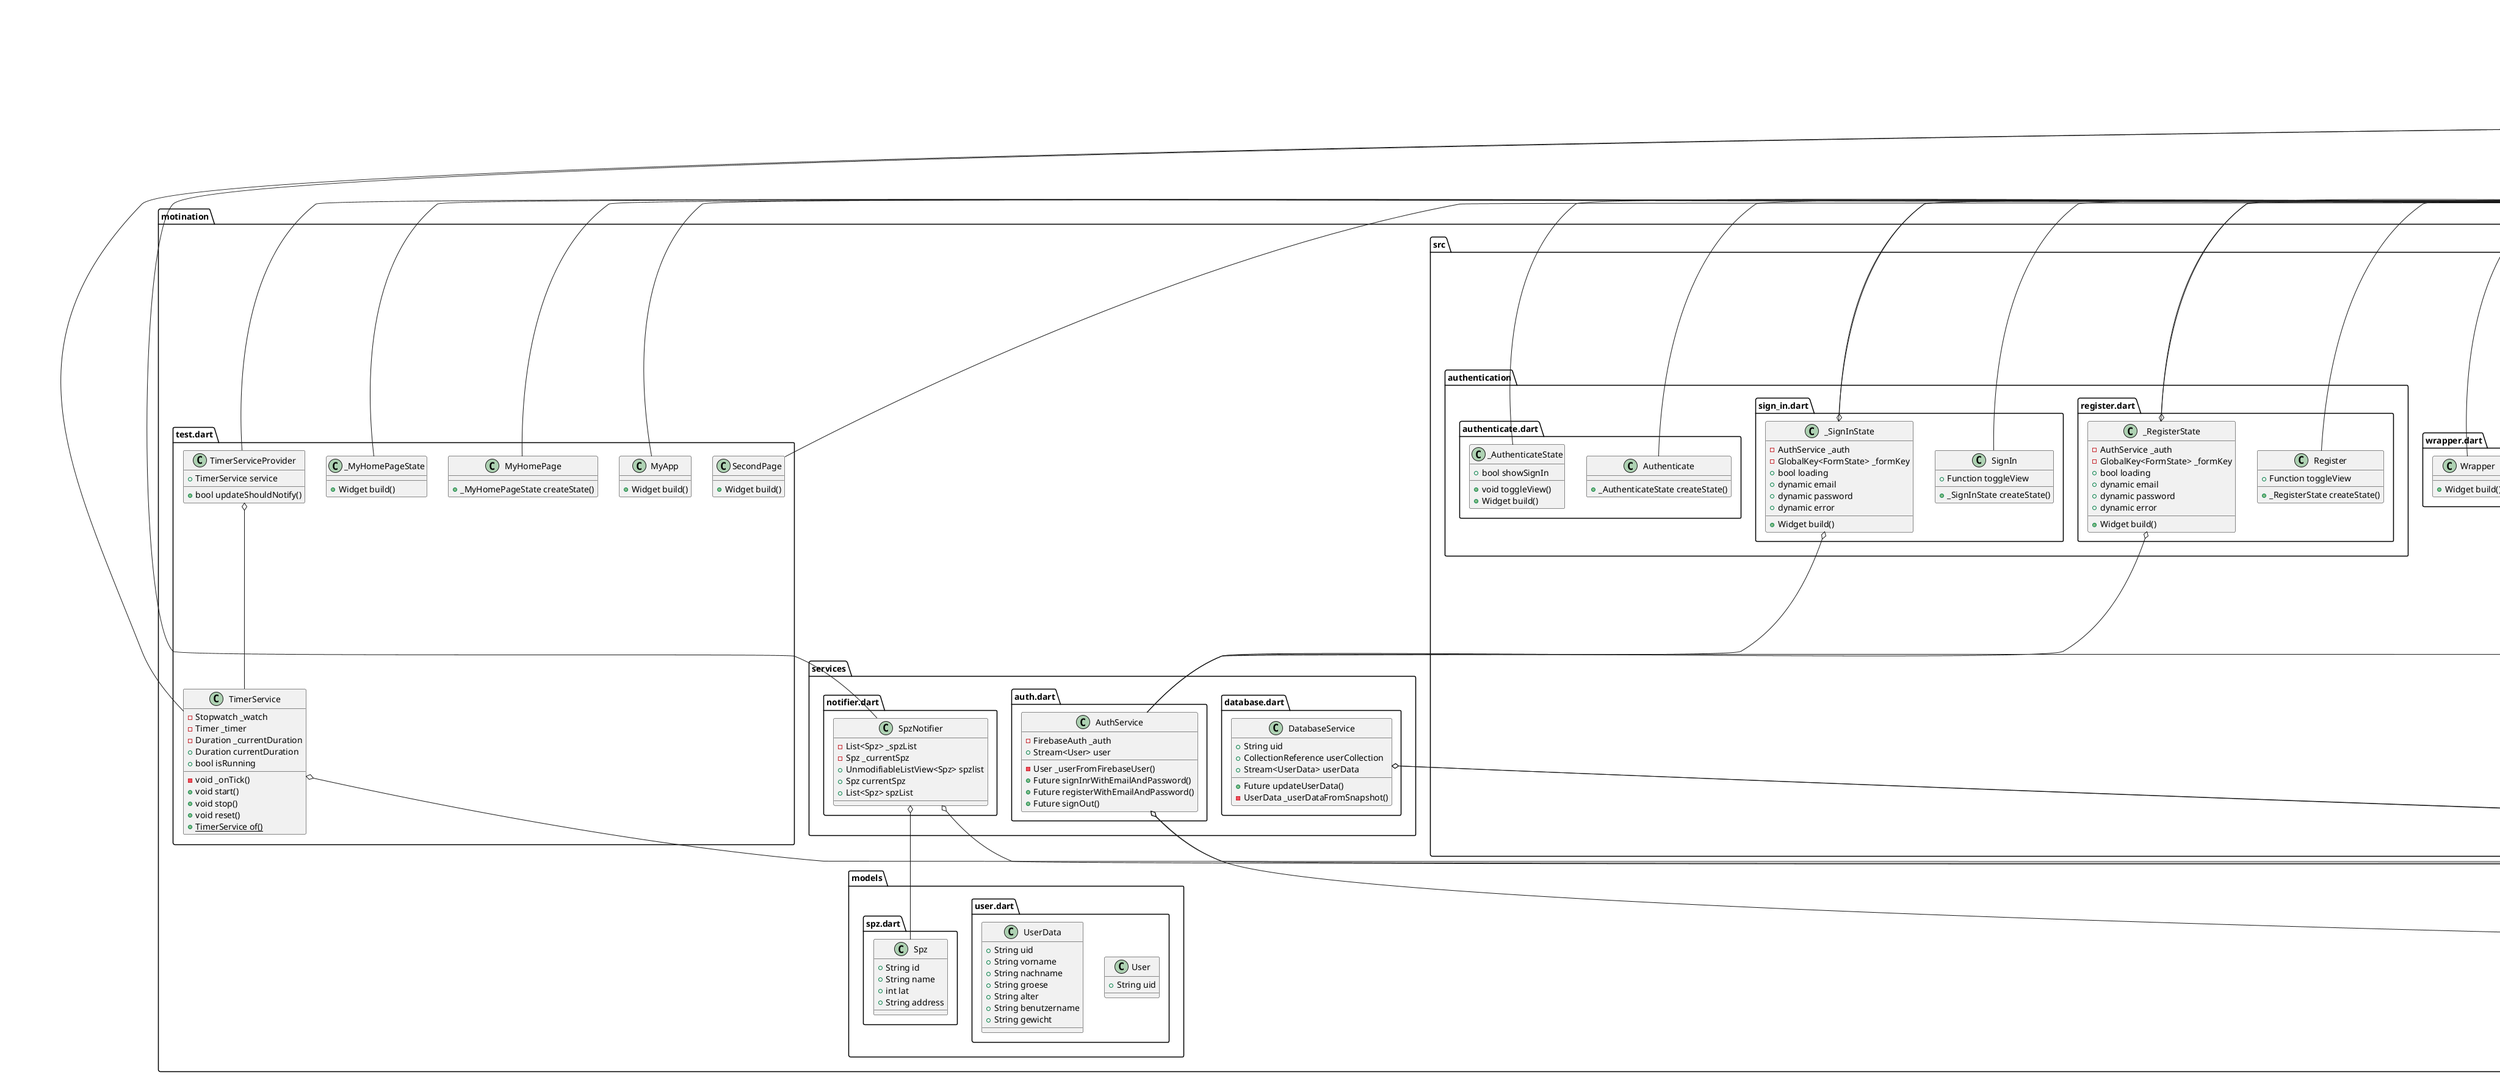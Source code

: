 @startuml motination
set namespaceSeparator ::

class "motination::shared::loading.dart::Loading" {
  +Widget build()
}

"flutter::src::widgets::framework.dart::StatelessWidget" <|-- "motination::shared::loading.dart::Loading"

class "motination::models::user.dart::User" {
  +String uid
}

class "motination::models::user.dart::UserData" {
  +String uid
  +String vorname
  +String nachname
  +String groese
  +String alter
  +String benutzername
  +String gewicht
}

class "motination::models::spz.dart::Spz" {
  +String id
  +String name
  +int lat
  +String address
}

class "motination::main.dart::MyApp" {
  +Widget build()
}

"flutter::src::widgets::framework.dart::StatelessWidget" <|-- "motination::main.dart::MyApp"

class "motination::test.dart::TimerService" {
  -Stopwatch _watch
  -Timer _timer
  -Duration _currentDuration
  +Duration currentDuration
  +bool isRunning
  -void _onTick()
  +void start()
  +void stop()
  +void reset()
  {static} +TimerService of()
}

"motination::test.dart::TimerService" o-- "dart::async::Timer"
"flutter::src::foundation::change_notifier.dart::ChangeNotifier" <|-- "motination::test.dart::TimerService"

class "motination::test.dart::TimerServiceProvider" {
  +TimerService service
  +bool updateShouldNotify()
}

"motination::test.dart::TimerServiceProvider" o-- "motination::test.dart::TimerService"
"flutter::src::widgets::framework.dart::InheritedWidget" <|-- "motination::test.dart::TimerServiceProvider"

class "motination::test.dart::MyApp" {
  +Widget build()
}

"flutter::src::widgets::framework.dart::StatelessWidget" <|-- "motination::test.dart::MyApp"

class "motination::test.dart::MyHomePage" {
  +_MyHomePageState createState()
}

"flutter::src::widgets::framework.dart::StatefulWidget" <|-- "motination::test.dart::MyHomePage"

class "motination::test.dart::_MyHomePageState" {
  +Widget build()
}

"flutter::src::widgets::framework.dart::State<T>" <|-- "motination::test.dart::_MyHomePageState"

class "motination::test.dart::SecondPage" {
  +Widget build()
}

"flutter::src::widgets::framework.dart::StatelessWidget" <|-- "motination::test.dart::SecondPage"

class "motination::services::auth.dart::AuthService" {
  -FirebaseAuth _auth
  +Stream<User> user
  -User _userFromFirebaseUser()
  +Future signInrWithEmailAndPassword()
  +Future registerWithEmailAndPassword()
  +Future signOut()
}

"motination::services::auth.dart::AuthService" o-- "firebase_auth::firebase_auth.dart::FirebaseAuth"
"motination::services::auth.dart::AuthService" o-- "dart::async::Stream<User>"

class "motination::services::database.dart::DatabaseService" {
  +String uid
  +CollectionReference userCollection
  +Stream<UserData> userData
  +Future updateUserData()
  -UserData _userDataFromSnapshot()
}

"motination::services::database.dart::DatabaseService" o-- "cloud_firestore::cloud_firestore.dart::CollectionReference"
"motination::services::database.dart::DatabaseService" o-- "dart::async::Stream<UserData>"

class "motination::services::notifier.dart::SpzNotifier" {
  -List<Spz> _spzList
  -Spz _currentSpz
  +UnmodifiableListView<Spz> spzlist
  +Spz currentSpz
  +List<Spz> spzList
}

"motination::services::notifier.dart::SpzNotifier" o-- "motination::models::spz.dart::Spz"
"motination::services::notifier.dart::SpzNotifier" o-- "dart::collection::UnmodifiableListView<Spz>"
"flutter::src::foundation::change_notifier.dart::ChangeNotifier" <|-- "motination::services::notifier.dart::SpzNotifier"

class "motination::src::UI::homescreen.dart::HomeScreen" {
  +State createState()
}

"flutter::src::widgets::framework.dart::StatefulWidget" <|-- "motination::src::UI::homescreen.dart::HomeScreen"

class "motination::src::UI::homescreen.dart::_HomeScreenState" {
  -int _currentIndex
  +Color barColor
  +Color bgColor
  -AuthService _auth
  +Color wrktColor
  +Color blackColor
  +Widget build()
}

"motination::src::UI::homescreen.dart::_HomeScreenState" o-- "dart::ui::Color"
"motination::src::UI::homescreen.dart::_HomeScreenState" o-- "motination::services::auth.dart::AuthService"
"flutter::src::widgets::framework.dart::State<T>" <|-- "motination::src::UI::homescreen.dart::_HomeScreenState"

class "motination::src::UI::profile.dart::Profile" {
  +State createState()
}

"flutter::src::widgets::framework.dart::StatefulWidget" <|-- "motination::src::UI::profile.dart::Profile"

class "motination::src::UI::profile.dart::_ProfileState" {
  -int _currentIndex
  +Color barColor
  +Color bgColor
  +Widget build()
}

"motination::src::UI::profile.dart::_ProfileState" o-- "dart::ui::Color"
"flutter::src::widgets::framework.dart::State<T>" <|-- "motination::src::UI::profile.dart::_ProfileState"

class "motination::src::UI::workout.dart::Workout" {
  +State createState()
}

"flutter::src::widgets::framework.dart::StatefulWidget" <|-- "motination::src::UI::workout.dart::Workout"

class "motination::src::UI::workout.dart::Category" {
  +dynamic info
  +dynamic title
  +bool pool
  +bool gym
  +bool unisport
  +IconData icon
  +dynamic openhrs
  +dynamic address
  +dynamic special
  +dynamic name
}

"motination::src::UI::workout.dart::Category" o-- "flutter::src::widgets::icon_data.dart::IconData"

class "motination::src::UI::workout.dart::Markerz" {
  +MarkerId markerId
  +LatLng position
  +bool pool
  +bool gym
  +bool unisport
  +InfoWindow infoWindow
  +void Function() onTap
}

"motination::src::UI::workout.dart::Markerz" o-- "google_maps_flutter::google_maps_flutter.dart::MarkerId"
"motination::src::UI::workout.dart::Markerz" o-- "google_maps_flutter::google_maps_flutter.dart::LatLng"
"motination::src::UI::workout.dart::Markerz" o-- "google_maps_flutter::google_maps_flutter.dart::InfoWindow"
"motination::src::UI::workout.dart::Markerz" o-- "dart::ui::void Function()"
"google_maps_flutter::google_maps_flutter.dart::Marker" <|-- "motination::src::UI::workout.dart::Markerz"

class "motination::src::UI::workout.dart::WorkoutState" {
  -LatLng _initialPosition
  -Location _location
  -bool _alreadyWorkout
  -int _currentIndex
  +Markerz hlpmarker
  +List countList
  +List selectedCountList
  +List<Category> selectedSpz
  +List<Markerz> selectedMarkers
  +Color barColor
  +Color bgColor
  +Color black
  +void fillMarker()
  +void initState()
  -void _getPoints()
  +void checkLocationMarker()
  -void _onMapCreated()
  -void _openFilterList()
  +List makeListWidget()
  +Widget build()
}

"motination::src::UI::workout.dart::WorkoutState" o-- "google_maps_flutter::google_maps_flutter.dart::LatLng"
"motination::src::UI::workout.dart::WorkoutState" o-- "location::location.dart::Location"
"motination::src::UI::workout.dart::WorkoutState" o-- "motination::src::UI::workout.dart::Markerz"
"motination::src::UI::workout.dart::WorkoutState" o-- "dart::ui::Color"
"flutter::src::widgets::framework.dart::State<T>" <|-- "motination::src::UI::workout.dart::WorkoutState"

class "motination::src::UI::shop.dart::Shoping" {
  +State createState()
}

"flutter::src::widgets::framework.dart::StatefulWidget" <|-- "motination::src::UI::shop.dart::Shoping"

class "motination::src::UI::shop.dart::ShopState" {
  -int _currentIndex
  +Color barColor
  +Color bgColor
  +Widget build()
}

"motination::src::UI::shop.dart::ShopState" o-- "dart::ui::Color"
"flutter::src::widgets::framework.dart::State<T>" <|-- "motination::src::UI::shop.dart::ShopState"

class "motination::src::UI::infospz.dart::Infospz" {
  +dynamic infotitle
  +dynamic infoopenhrs
  +dynamic infoaddress
  +dynamic infospecial
  +dynamic infoname
  +Widget build()
}

"flutter::src::widgets::framework.dart::StatelessWidget" <|-- "motination::src::UI::infospz.dart::Infospz"

class "motination::src::UI::infospz.dart::InfoHallenbad" {
  +dynamic infotitle
  +dynamic infoopenhrs
  +dynamic infoaddress
  +dynamic infospecial
  +dynamic infoname
  +Widget build()
}

"flutter::src::widgets::framework.dart::StatelessWidget" <|-- "motination::src::UI::infospz.dart::InfoHallenbad"

class "motination::src::UI::infospz.dart::InfoFitnessFirst" {
  +dynamic infotitle
  +dynamic infoopenhrs
  +dynamic infoaddress
  +dynamic infospecial
  +dynamic infoname
  +Widget build()
}

"flutter::src::widgets::framework.dart::StatelessWidget" <|-- "motination::src::UI::infospz.dart::InfoFitnessFirst"

class "motination::src::UI::infospz.dart::InfoUnisport" {
  +dynamic infotitle
  +dynamic infoopenhrs
  +dynamic infoaddress
  +dynamic infospecial
  +dynamic infoname
  +Widget build()
}

"flutter::src::widgets::framework.dart::StatelessWidget" <|-- "motination::src::UI::infospz.dart::InfoUnisport"

class "motination::src::UI::infospz.dart::InfoWoehrdbad" {
  +dynamic infotitle
  +dynamic infoopenhrs
  +dynamic infoaddress
  +dynamic infospecial
  +dynamic infoname
  +Widget build()
}

"flutter::src::widgets::framework.dart::StatelessWidget" <|-- "motination::src::UI::infospz.dart::InfoWoehrdbad"

class "motination::src::UI::infospz.dart::InfoWestbad" {
  +dynamic infotitle
  +dynamic infoopenhrs
  +dynamic infoaddress
  +dynamic infospecial
  +dynamic infoname
  +Widget build()
}

"flutter::src::widgets::framework.dart::StatelessWidget" <|-- "motination::src::UI::infospz.dart::InfoWestbad"

class "motination::src::UI::spzinfo.dart::SpzInfo" {
  +dynamic infotitle
  +dynamic infoopenhrs
  +dynamic infoaddress
  +dynamic infospecial
  +dynamic infotext
  +dynamic infocategory
  +dynamic infolat
  +dynamic infolng
  +Widget build()
}

"flutter::src::widgets::framework.dart::StatelessWidget" <|-- "motination::src::UI::spzinfo.dart::SpzInfo"

class "motination::src::UI::challenge.dart::Challenge" {
  +_ChallengeState createState()
}

"flutter::src::widgets::framework.dart::StatefulWidget" <|-- "motination::src::UI::challenge.dart::Challenge"

class "motination::src::UI::challenge.dart::_ChallengeState" {
  -int _currentIndex
  +Color barColor
  +Color bgColor
  +Color wrktColor
  +Color blackColor
  +Widget build()
}

"motination::src::UI::challenge.dart::_ChallengeState" o-- "dart::ui::Color"
"flutter::src::widgets::framework.dart::State<T>" <|-- "motination::src::UI::challenge.dart::_ChallengeState"

class "motination::src::UI::running.dart::Running" {
  +State createState()
}

"flutter::src::widgets::framework.dart::StatefulWidget" <|-- "motination::src::UI::running.dart::Running"

class "motination::src::UI::running.dart::RunningState" {
  -LatLng _initialPosition
  -GoogleMapController _controller
  -Location _location
  +bool timerisrunning
  -Stopwatch _stopwatch
  +dynamic timerdisplay
  +dynamic distancedisplay
  +dynamic speeddisplay
  +dynamic minkmdisplay
  +Duration dur
  +Distance distance
  +double distancemeter
  +LatLng latlngstart
  +LatLng latlngend
  +LatLng latlnghlp
  -int _currentIndex
  +Color barColor
  +Color bgColor
  +void startTimer()
  +void keeprunning()
  +void startstopwatch()
  +void stopstopwatch()
  +void distanceBetween()
  -void _onMapCreated()
  +Widget build()
}

"motination::src::UI::running.dart::RunningState" o-- "google_maps_flutter::google_maps_flutter.dart::LatLng"
"motination::src::UI::running.dart::RunningState" o-- "google_maps_flutter::google_maps_flutter.dart::GoogleMapController"
"motination::src::UI::running.dart::RunningState" o-- "location::location.dart::Location"
"motination::src::UI::running.dart::RunningState" o-- "latlong::latlong.dart::Distance"
"motination::src::UI::running.dart::RunningState" o-- "latlong::latlong.dart::LatLng"
"motination::src::UI::running.dart::RunningState" o-- "dart::ui::Color"
"flutter::src::widgets::framework.dart::State<T>" <|-- "motination::src::UI::running.dart::RunningState"

class "motination::src::UI::spz.dart::Spz" {
  +List<Spz> allSpz
  +dynamic name
  +int lat
  +int lng
  +bool gym
  +bool pool
}

class "motination::src::UI::settings.dart::Settings" {
  +_SettingsState createState()
}

"flutter::src::widgets::framework.dart::StatefulWidget" <|-- "motination::src::UI::settings.dart::Settings"

class "motination::src::UI::settings.dart::_SettingsState" {
  -GlobalKey<FormState> _formKey
  -dynamic _currentvorname
  -dynamic _currentnachname
  -dynamic _currentalter
  -dynamic _currentgroese
  -dynamic _currentbenutzername
  -dynamic _currentgewicht
  -dynamic _currentuid
  +Widget build()
}

"motination::src::UI::settings.dart::_SettingsState" o-- "flutter::src::widgets::framework.dart::GlobalKey<FormState>"
"flutter::src::widgets::framework.dart::State<T>" <|-- "motination::src::UI::settings.dart::_SettingsState"

class "motination::src::wrapper.dart::Wrapper" {
  +Widget build()
}

"flutter::src::widgets::framework.dart::StatelessWidget" <|-- "motination::src::wrapper.dart::Wrapper"

class "motination::src::authentication::register.dart::Register" {
  +Function toggleView
  +_RegisterState createState()
}

"flutter::src::widgets::framework.dart::StatefulWidget" <|-- "motination::src::authentication::register.dart::Register"

class "motination::src::authentication::register.dart::_RegisterState" {
  -AuthService _auth
  -GlobalKey<FormState> _formKey
  +bool loading
  +dynamic email
  +dynamic password
  +dynamic error
  +Widget build()
}

"motination::src::authentication::register.dart::_RegisterState" o-- "motination::services::auth.dart::AuthService"
"motination::src::authentication::register.dart::_RegisterState" o-- "flutter::src::widgets::framework.dart::GlobalKey<FormState>"
"flutter::src::widgets::framework.dart::State<T>" <|-- "motination::src::authentication::register.dart::_RegisterState"

class "motination::src::authentication::sign_in.dart::SignIn" {
  +Function toggleView
  +_SignInState createState()
}

"flutter::src::widgets::framework.dart::StatefulWidget" <|-- "motination::src::authentication::sign_in.dart::SignIn"

class "motination::src::authentication::sign_in.dart::_SignInState" {
  -AuthService _auth
  -GlobalKey<FormState> _formKey
  +bool loading
  +dynamic email
  +dynamic password
  +dynamic error
  +Widget build()
}

"motination::src::authentication::sign_in.dart::_SignInState" o-- "motination::services::auth.dart::AuthService"
"motination::src::authentication::sign_in.dart::_SignInState" o-- "flutter::src::widgets::framework.dart::GlobalKey<FormState>"
"flutter::src::widgets::framework.dart::State<T>" <|-- "motination::src::authentication::sign_in.dart::_SignInState"

class "motination::src::authentication::authenticate.dart::Authenticate" {
  +_AuthenticateState createState()
}

"flutter::src::widgets::framework.dart::StatefulWidget" <|-- "motination::src::authentication::authenticate.dart::Authenticate"

class "motination::src::authentication::authenticate.dart::_AuthenticateState" {
  +bool showSignIn
  +void toggleView()
  +Widget build()
}

"flutter::src::widgets::framework.dart::State<T>" <|-- "motination::src::authentication::authenticate.dart::_AuthenticateState"


@enduml